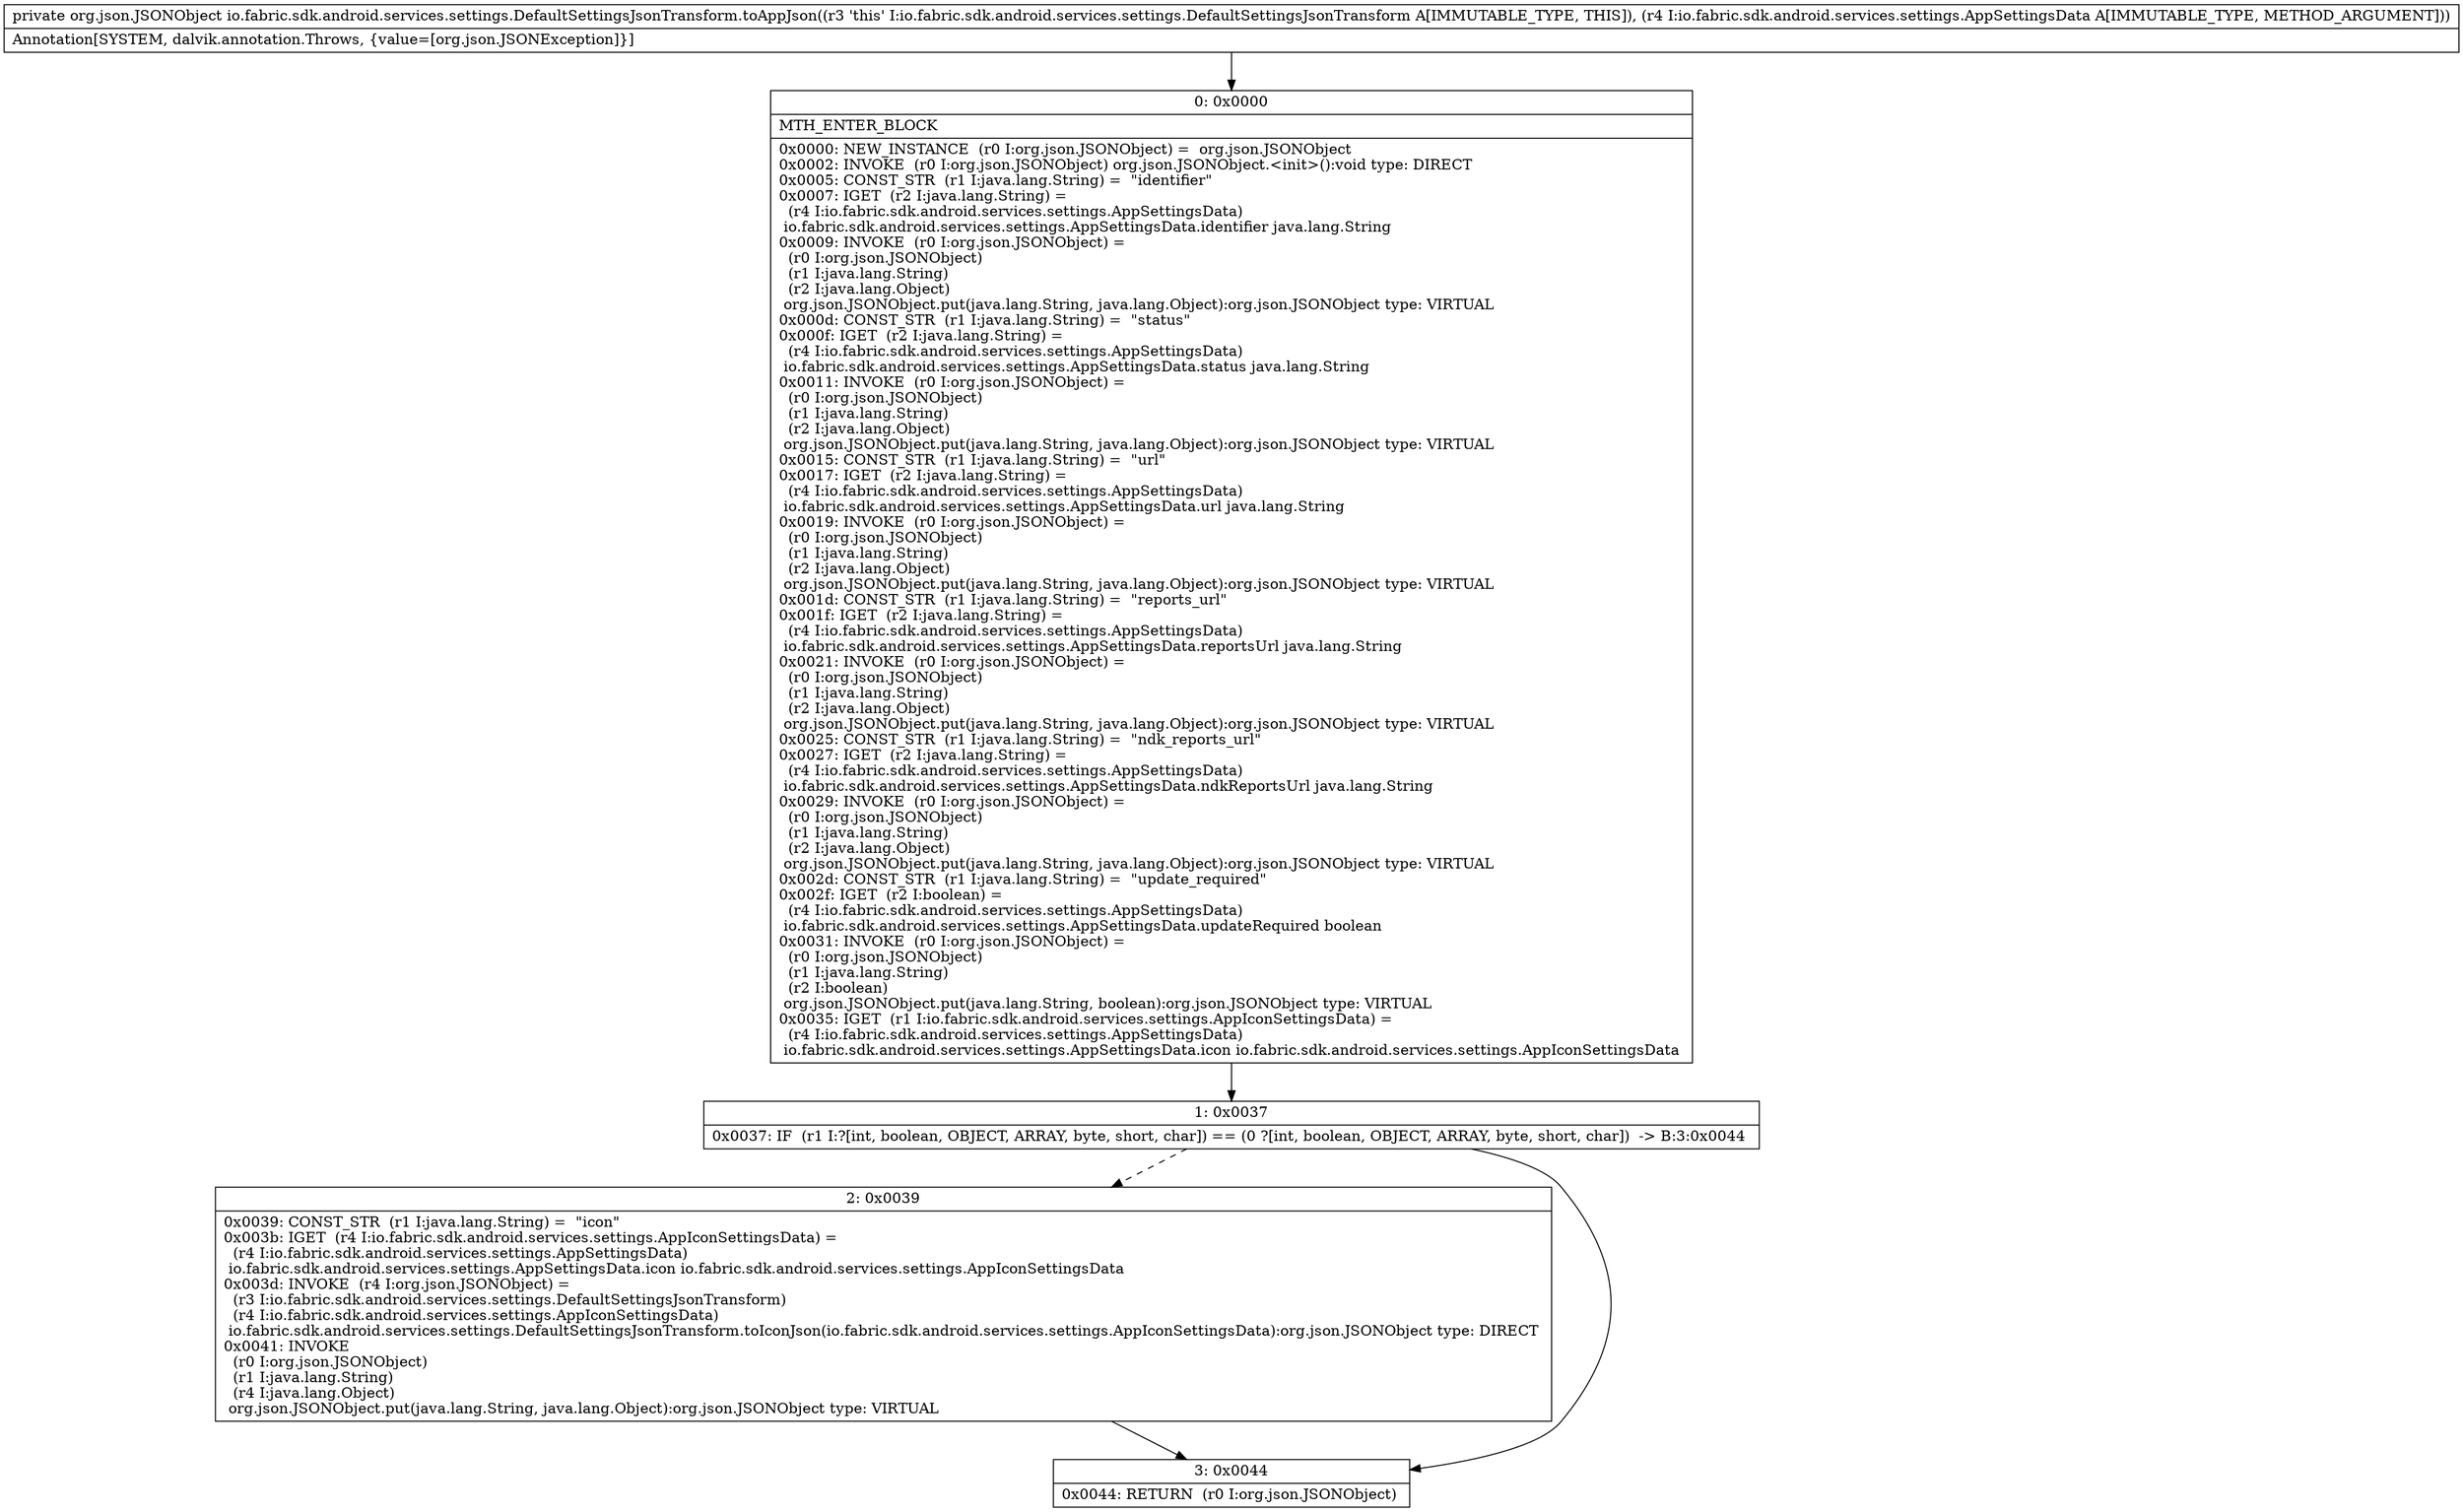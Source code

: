 digraph "CFG forio.fabric.sdk.android.services.settings.DefaultSettingsJsonTransform.toAppJson(Lio\/fabric\/sdk\/android\/services\/settings\/AppSettingsData;)Lorg\/json\/JSONObject;" {
Node_0 [shape=record,label="{0\:\ 0x0000|MTH_ENTER_BLOCK\l|0x0000: NEW_INSTANCE  (r0 I:org.json.JSONObject) =  org.json.JSONObject \l0x0002: INVOKE  (r0 I:org.json.JSONObject) org.json.JSONObject.\<init\>():void type: DIRECT \l0x0005: CONST_STR  (r1 I:java.lang.String) =  \"identifier\" \l0x0007: IGET  (r2 I:java.lang.String) = \l  (r4 I:io.fabric.sdk.android.services.settings.AppSettingsData)\l io.fabric.sdk.android.services.settings.AppSettingsData.identifier java.lang.String \l0x0009: INVOKE  (r0 I:org.json.JSONObject) = \l  (r0 I:org.json.JSONObject)\l  (r1 I:java.lang.String)\l  (r2 I:java.lang.Object)\l org.json.JSONObject.put(java.lang.String, java.lang.Object):org.json.JSONObject type: VIRTUAL \l0x000d: CONST_STR  (r1 I:java.lang.String) =  \"status\" \l0x000f: IGET  (r2 I:java.lang.String) = \l  (r4 I:io.fabric.sdk.android.services.settings.AppSettingsData)\l io.fabric.sdk.android.services.settings.AppSettingsData.status java.lang.String \l0x0011: INVOKE  (r0 I:org.json.JSONObject) = \l  (r0 I:org.json.JSONObject)\l  (r1 I:java.lang.String)\l  (r2 I:java.lang.Object)\l org.json.JSONObject.put(java.lang.String, java.lang.Object):org.json.JSONObject type: VIRTUAL \l0x0015: CONST_STR  (r1 I:java.lang.String) =  \"url\" \l0x0017: IGET  (r2 I:java.lang.String) = \l  (r4 I:io.fabric.sdk.android.services.settings.AppSettingsData)\l io.fabric.sdk.android.services.settings.AppSettingsData.url java.lang.String \l0x0019: INVOKE  (r0 I:org.json.JSONObject) = \l  (r0 I:org.json.JSONObject)\l  (r1 I:java.lang.String)\l  (r2 I:java.lang.Object)\l org.json.JSONObject.put(java.lang.String, java.lang.Object):org.json.JSONObject type: VIRTUAL \l0x001d: CONST_STR  (r1 I:java.lang.String) =  \"reports_url\" \l0x001f: IGET  (r2 I:java.lang.String) = \l  (r4 I:io.fabric.sdk.android.services.settings.AppSettingsData)\l io.fabric.sdk.android.services.settings.AppSettingsData.reportsUrl java.lang.String \l0x0021: INVOKE  (r0 I:org.json.JSONObject) = \l  (r0 I:org.json.JSONObject)\l  (r1 I:java.lang.String)\l  (r2 I:java.lang.Object)\l org.json.JSONObject.put(java.lang.String, java.lang.Object):org.json.JSONObject type: VIRTUAL \l0x0025: CONST_STR  (r1 I:java.lang.String) =  \"ndk_reports_url\" \l0x0027: IGET  (r2 I:java.lang.String) = \l  (r4 I:io.fabric.sdk.android.services.settings.AppSettingsData)\l io.fabric.sdk.android.services.settings.AppSettingsData.ndkReportsUrl java.lang.String \l0x0029: INVOKE  (r0 I:org.json.JSONObject) = \l  (r0 I:org.json.JSONObject)\l  (r1 I:java.lang.String)\l  (r2 I:java.lang.Object)\l org.json.JSONObject.put(java.lang.String, java.lang.Object):org.json.JSONObject type: VIRTUAL \l0x002d: CONST_STR  (r1 I:java.lang.String) =  \"update_required\" \l0x002f: IGET  (r2 I:boolean) = \l  (r4 I:io.fabric.sdk.android.services.settings.AppSettingsData)\l io.fabric.sdk.android.services.settings.AppSettingsData.updateRequired boolean \l0x0031: INVOKE  (r0 I:org.json.JSONObject) = \l  (r0 I:org.json.JSONObject)\l  (r1 I:java.lang.String)\l  (r2 I:boolean)\l org.json.JSONObject.put(java.lang.String, boolean):org.json.JSONObject type: VIRTUAL \l0x0035: IGET  (r1 I:io.fabric.sdk.android.services.settings.AppIconSettingsData) = \l  (r4 I:io.fabric.sdk.android.services.settings.AppSettingsData)\l io.fabric.sdk.android.services.settings.AppSettingsData.icon io.fabric.sdk.android.services.settings.AppIconSettingsData \l}"];
Node_1 [shape=record,label="{1\:\ 0x0037|0x0037: IF  (r1 I:?[int, boolean, OBJECT, ARRAY, byte, short, char]) == (0 ?[int, boolean, OBJECT, ARRAY, byte, short, char])  \-\> B:3:0x0044 \l}"];
Node_2 [shape=record,label="{2\:\ 0x0039|0x0039: CONST_STR  (r1 I:java.lang.String) =  \"icon\" \l0x003b: IGET  (r4 I:io.fabric.sdk.android.services.settings.AppIconSettingsData) = \l  (r4 I:io.fabric.sdk.android.services.settings.AppSettingsData)\l io.fabric.sdk.android.services.settings.AppSettingsData.icon io.fabric.sdk.android.services.settings.AppIconSettingsData \l0x003d: INVOKE  (r4 I:org.json.JSONObject) = \l  (r3 I:io.fabric.sdk.android.services.settings.DefaultSettingsJsonTransform)\l  (r4 I:io.fabric.sdk.android.services.settings.AppIconSettingsData)\l io.fabric.sdk.android.services.settings.DefaultSettingsJsonTransform.toIconJson(io.fabric.sdk.android.services.settings.AppIconSettingsData):org.json.JSONObject type: DIRECT \l0x0041: INVOKE  \l  (r0 I:org.json.JSONObject)\l  (r1 I:java.lang.String)\l  (r4 I:java.lang.Object)\l org.json.JSONObject.put(java.lang.String, java.lang.Object):org.json.JSONObject type: VIRTUAL \l}"];
Node_3 [shape=record,label="{3\:\ 0x0044|0x0044: RETURN  (r0 I:org.json.JSONObject) \l}"];
MethodNode[shape=record,label="{private org.json.JSONObject io.fabric.sdk.android.services.settings.DefaultSettingsJsonTransform.toAppJson((r3 'this' I:io.fabric.sdk.android.services.settings.DefaultSettingsJsonTransform A[IMMUTABLE_TYPE, THIS]), (r4 I:io.fabric.sdk.android.services.settings.AppSettingsData A[IMMUTABLE_TYPE, METHOD_ARGUMENT]))  | Annotation[SYSTEM, dalvik.annotation.Throws, \{value=[org.json.JSONException]\}]\l}"];
MethodNode -> Node_0;
Node_0 -> Node_1;
Node_1 -> Node_2[style=dashed];
Node_1 -> Node_3;
Node_2 -> Node_3;
}

